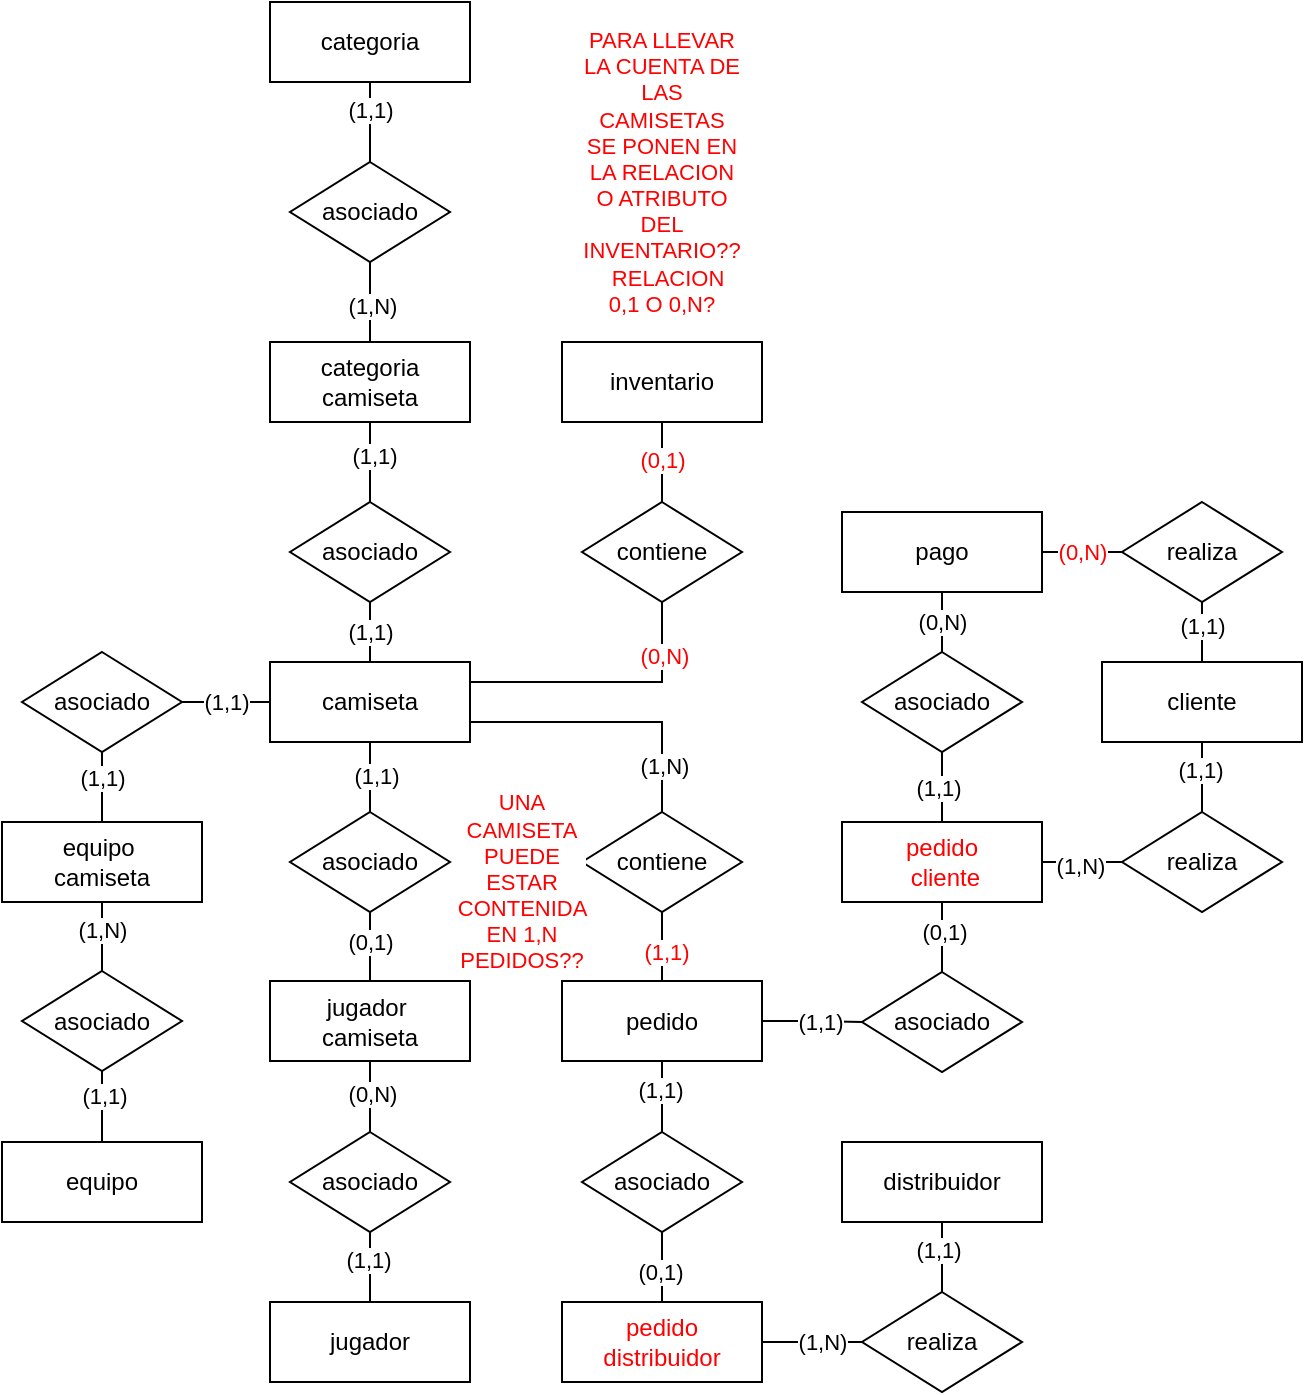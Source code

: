 <mxfile version="24.8.6">
  <diagram name="Page-1" id="rsrH93Blr88NDStMqpAt">
    <mxGraphModel dx="995" dy="664" grid="1" gridSize="10" guides="1" tooltips="1" connect="1" arrows="1" fold="1" page="1" pageScale="1" pageWidth="827" pageHeight="1169" math="0" shadow="0">
      <root>
        <mxCell id="0" />
        <mxCell id="1" parent="0" />
        <mxCell id="StY8_G9ySnWfkp-vJ9iG-33" style="edgeStyle=orthogonalEdgeStyle;rounded=0;orthogonalLoop=1;jettySize=auto;html=1;entryX=0;entryY=0.5;entryDx=0;entryDy=0;endArrow=none;endFill=0;exitX=1;exitY=0.5;exitDx=0;exitDy=0;" edge="1" parent="1" source="StY8_G9ySnWfkp-vJ9iG-79" target="StY8_G9ySnWfkp-vJ9iG-32">
          <mxGeometry relative="1" as="geometry" />
        </mxCell>
        <mxCell id="StY8_G9ySnWfkp-vJ9iG-89" value="(1,1)" style="edgeLabel;html=1;align=center;verticalAlign=middle;resizable=0;points=[];fontFamily=Helvetica;fontSize=11;fontColor=default;labelBackgroundColor=default;" vertex="1" connectable="0" parent="StY8_G9ySnWfkp-vJ9iG-33">
          <mxGeometry x="0.142" relative="1" as="geometry">
            <mxPoint as="offset" />
          </mxGeometry>
        </mxCell>
        <mxCell id="StY8_G9ySnWfkp-vJ9iG-34" style="edgeStyle=orthogonalEdgeStyle;rounded=0;orthogonalLoop=1;jettySize=auto;html=1;exitX=1;exitY=0.75;exitDx=0;exitDy=0;entryX=0.5;entryY=0;entryDx=0;entryDy=0;endArrow=none;endFill=0;" edge="1" parent="1" source="6_lGNWQoFqUdsrkoPATE-1" target="StY8_G9ySnWfkp-vJ9iG-31">
          <mxGeometry relative="1" as="geometry" />
        </mxCell>
        <mxCell id="StY8_G9ySnWfkp-vJ9iG-74" value="(1,N)" style="edgeLabel;html=1;align=center;verticalAlign=middle;resizable=0;points=[];fontFamily=Helvetica;fontSize=11;fontColor=default;labelBackgroundColor=default;" vertex="1" connectable="0" parent="StY8_G9ySnWfkp-vJ9iG-34">
          <mxGeometry x="0.674" y="1" relative="1" as="geometry">
            <mxPoint as="offset" />
          </mxGeometry>
        </mxCell>
        <mxCell id="6_lGNWQoFqUdsrkoPATE-1" value="camiseta" style="whiteSpace=wrap;html=1;align=center;" parent="1" vertex="1">
          <mxGeometry x="364" y="380" width="100" height="40" as="geometry" />
        </mxCell>
        <mxCell id="6_lGNWQoFqUdsrkoPATE-2" value="asociado" style="shape=rhombus;perimeter=rhombusPerimeter;whiteSpace=wrap;html=1;align=center;" parent="1" vertex="1">
          <mxGeometry x="374" y="300" width="80" height="50" as="geometry" />
        </mxCell>
        <mxCell id="StY8_G9ySnWfkp-vJ9iG-1" value="categoria camiseta" style="whiteSpace=wrap;html=1;align=center;" vertex="1" parent="1">
          <mxGeometry x="364" y="220" width="100" height="40" as="geometry" />
        </mxCell>
        <mxCell id="StY8_G9ySnWfkp-vJ9iG-2" value="asociado" style="shape=rhombus;perimeter=rhombusPerimeter;whiteSpace=wrap;html=1;align=center;" vertex="1" parent="1">
          <mxGeometry x="374" y="130" width="80" height="50" as="geometry" />
        </mxCell>
        <mxCell id="StY8_G9ySnWfkp-vJ9iG-3" value="categoria" style="whiteSpace=wrap;html=1;align=center;" vertex="1" parent="1">
          <mxGeometry x="364" y="50" width="100" height="40" as="geometry" />
        </mxCell>
        <mxCell id="StY8_G9ySnWfkp-vJ9iG-4" value="asociado" style="shape=rhombus;perimeter=rhombusPerimeter;whiteSpace=wrap;html=1;align=center;fontColor=#000000;" vertex="1" parent="1">
          <mxGeometry x="240" y="375" width="80" height="50" as="geometry" />
        </mxCell>
        <mxCell id="StY8_G9ySnWfkp-vJ9iG-5" value="equipo&amp;nbsp;&lt;div&gt;camiseta&lt;/div&gt;" style="whiteSpace=wrap;html=1;align=center;fontColor=#000000;" vertex="1" parent="1">
          <mxGeometry x="230" y="460" width="100" height="40" as="geometry" />
        </mxCell>
        <mxCell id="StY8_G9ySnWfkp-vJ9iG-6" value="asociado" style="shape=rhombus;perimeter=rhombusPerimeter;whiteSpace=wrap;html=1;align=center;fontColor=#000000;" vertex="1" parent="1">
          <mxGeometry x="240" y="534.5" width="80" height="50" as="geometry" />
        </mxCell>
        <mxCell id="StY8_G9ySnWfkp-vJ9iG-7" value="equipo" style="whiteSpace=wrap;html=1;align=center;fontColor=#000000;" vertex="1" parent="1">
          <mxGeometry x="230" y="620" width="100" height="40" as="geometry" />
        </mxCell>
        <mxCell id="StY8_G9ySnWfkp-vJ9iG-8" value="(1,1)" style="endArrow=none;html=1;rounded=0;exitX=0.5;exitY=0;exitDx=0;exitDy=0;entryX=0.5;entryY=1;entryDx=0;entryDy=0;" edge="1" parent="1" source="6_lGNWQoFqUdsrkoPATE-1" target="6_lGNWQoFqUdsrkoPATE-2">
          <mxGeometry width="50" height="50" relative="1" as="geometry">
            <mxPoint x="390" y="440" as="sourcePoint" />
            <mxPoint x="440" y="390" as="targetPoint" />
            <mxPoint as="offset" />
          </mxGeometry>
        </mxCell>
        <mxCell id="StY8_G9ySnWfkp-vJ9iG-9" value="" style="endArrow=none;html=1;rounded=0;exitX=0.5;exitY=0;exitDx=0;exitDy=0;entryX=0.5;entryY=1;entryDx=0;entryDy=0;" edge="1" parent="1" source="6_lGNWQoFqUdsrkoPATE-2" target="StY8_G9ySnWfkp-vJ9iG-1">
          <mxGeometry width="50" height="50" relative="1" as="geometry">
            <mxPoint x="424" y="400" as="sourcePoint" />
            <mxPoint x="424" y="360" as="targetPoint" />
          </mxGeometry>
        </mxCell>
        <mxCell id="StY8_G9ySnWfkp-vJ9iG-65" value="(1,1)" style="edgeLabel;html=1;align=center;verticalAlign=middle;resizable=0;points=[];fontFamily=Helvetica;fontSize=11;fontColor=default;labelBackgroundColor=default;" vertex="1" connectable="0" parent="StY8_G9ySnWfkp-vJ9iG-9">
          <mxGeometry x="0.15" y="-2" relative="1" as="geometry">
            <mxPoint as="offset" />
          </mxGeometry>
        </mxCell>
        <mxCell id="StY8_G9ySnWfkp-vJ9iG-10" value="" style="endArrow=none;html=1;rounded=0;exitX=0.5;exitY=1;exitDx=0;exitDy=0;entryX=0.5;entryY=0;entryDx=0;entryDy=0;" edge="1" parent="1" source="StY8_G9ySnWfkp-vJ9iG-2" target="StY8_G9ySnWfkp-vJ9iG-1">
          <mxGeometry width="50" height="50" relative="1" as="geometry">
            <mxPoint x="434" y="410" as="sourcePoint" />
            <mxPoint x="434" y="370" as="targetPoint" />
          </mxGeometry>
        </mxCell>
        <mxCell id="StY8_G9ySnWfkp-vJ9iG-67" value="(1,N)" style="edgeLabel;html=1;align=center;verticalAlign=middle;resizable=0;points=[];fontFamily=Helvetica;fontSize=11;fontColor=default;labelBackgroundColor=default;" vertex="1" connectable="0" parent="StY8_G9ySnWfkp-vJ9iG-10">
          <mxGeometry x="0.1" y="1" relative="1" as="geometry">
            <mxPoint as="offset" />
          </mxGeometry>
        </mxCell>
        <mxCell id="StY8_G9ySnWfkp-vJ9iG-11" value="" style="endArrow=none;html=1;rounded=0;exitX=0.5;exitY=0;exitDx=0;exitDy=0;entryX=0.5;entryY=1;entryDx=0;entryDy=0;" edge="1" parent="1" source="StY8_G9ySnWfkp-vJ9iG-2" target="StY8_G9ySnWfkp-vJ9iG-3">
          <mxGeometry width="50" height="50" relative="1" as="geometry">
            <mxPoint x="444" y="420" as="sourcePoint" />
            <mxPoint x="444" y="380" as="targetPoint" />
          </mxGeometry>
        </mxCell>
        <mxCell id="StY8_G9ySnWfkp-vJ9iG-66" value="(1,1)" style="edgeLabel;html=1;align=center;verticalAlign=middle;resizable=0;points=[];fontFamily=Helvetica;fontSize=11;fontColor=default;labelBackgroundColor=default;" vertex="1" connectable="0" parent="StY8_G9ySnWfkp-vJ9iG-11">
          <mxGeometry x="0.3" relative="1" as="geometry">
            <mxPoint as="offset" />
          </mxGeometry>
        </mxCell>
        <mxCell id="StY8_G9ySnWfkp-vJ9iG-12" value="" style="endArrow=none;html=1;rounded=0;exitX=0;exitY=0.5;exitDx=0;exitDy=0;entryX=1;entryY=0.5;entryDx=0;entryDy=0;" edge="1" parent="1" source="6_lGNWQoFqUdsrkoPATE-1" target="StY8_G9ySnWfkp-vJ9iG-4">
          <mxGeometry width="50" height="50" relative="1" as="geometry">
            <mxPoint x="454" y="420" as="sourcePoint" />
            <mxPoint x="454" y="380" as="targetPoint" />
          </mxGeometry>
        </mxCell>
        <mxCell id="StY8_G9ySnWfkp-vJ9iG-61" value="(1,1)" style="edgeLabel;html=1;align=center;verticalAlign=middle;resizable=0;points=[];fontFamily=Helvetica;fontSize=11;fontColor=#000000;labelBackgroundColor=default;" vertex="1" connectable="0" parent="StY8_G9ySnWfkp-vJ9iG-12">
          <mxGeometry relative="1" as="geometry">
            <mxPoint as="offset" />
          </mxGeometry>
        </mxCell>
        <mxCell id="StY8_G9ySnWfkp-vJ9iG-13" value="" style="endArrow=none;html=1;rounded=0;exitX=0.5;exitY=0;exitDx=0;exitDy=0;entryX=0.5;entryY=1;entryDx=0;entryDy=0;fontColor=#000000;" edge="1" parent="1" source="StY8_G9ySnWfkp-vJ9iG-5" target="StY8_G9ySnWfkp-vJ9iG-4">
          <mxGeometry width="50" height="50" relative="1" as="geometry">
            <mxPoint x="464" y="430" as="sourcePoint" />
            <mxPoint x="464" y="390" as="targetPoint" />
          </mxGeometry>
        </mxCell>
        <mxCell id="StY8_G9ySnWfkp-vJ9iG-62" value="(1,1)" style="edgeLabel;html=1;align=center;verticalAlign=middle;resizable=0;points=[];fontFamily=Helvetica;fontSize=11;fontColor=#000000;labelBackgroundColor=default;" vertex="1" connectable="0" parent="StY8_G9ySnWfkp-vJ9iG-13">
          <mxGeometry x="0.257" relative="1" as="geometry">
            <mxPoint as="offset" />
          </mxGeometry>
        </mxCell>
        <mxCell id="StY8_G9ySnWfkp-vJ9iG-14" value="" style="endArrow=none;html=1;rounded=0;exitX=0.5;exitY=0;exitDx=0;exitDy=0;entryX=0.5;entryY=1;entryDx=0;entryDy=0;fontColor=#000000;" edge="1" parent="1" source="StY8_G9ySnWfkp-vJ9iG-6" target="StY8_G9ySnWfkp-vJ9iG-5">
          <mxGeometry width="50" height="50" relative="1" as="geometry">
            <mxPoint x="474" y="440" as="sourcePoint" />
            <mxPoint x="474" y="400" as="targetPoint" />
          </mxGeometry>
        </mxCell>
        <mxCell id="StY8_G9ySnWfkp-vJ9iG-63" value="(1,N)" style="edgeLabel;html=1;align=center;verticalAlign=middle;resizable=0;points=[];fontFamily=Helvetica;fontSize=11;fontColor=#000000;labelBackgroundColor=default;" vertex="1" connectable="0" parent="StY8_G9ySnWfkp-vJ9iG-14">
          <mxGeometry x="0.246" relative="1" as="geometry">
            <mxPoint y="1" as="offset" />
          </mxGeometry>
        </mxCell>
        <mxCell id="StY8_G9ySnWfkp-vJ9iG-15" value="" style="endArrow=none;html=1;rounded=0;exitX=0.5;exitY=0;exitDx=0;exitDy=0;entryX=0.5;entryY=1;entryDx=0;entryDy=0;fontColor=#000000;" edge="1" parent="1" source="StY8_G9ySnWfkp-vJ9iG-7" target="StY8_G9ySnWfkp-vJ9iG-6">
          <mxGeometry width="50" height="50" relative="1" as="geometry">
            <mxPoint x="484" y="450" as="sourcePoint" />
            <mxPoint x="484" y="410" as="targetPoint" />
          </mxGeometry>
        </mxCell>
        <mxCell id="StY8_G9ySnWfkp-vJ9iG-64" value="(1,1)" style="edgeLabel;html=1;align=center;verticalAlign=middle;resizable=0;points=[];fontFamily=Helvetica;fontSize=11;fontColor=#000000;labelBackgroundColor=default;" vertex="1" connectable="0" parent="StY8_G9ySnWfkp-vJ9iG-15">
          <mxGeometry x="0.296" y="-1" relative="1" as="geometry">
            <mxPoint as="offset" />
          </mxGeometry>
        </mxCell>
        <mxCell id="StY8_G9ySnWfkp-vJ9iG-16" value="asociado" style="shape=rhombus;perimeter=rhombusPerimeter;whiteSpace=wrap;html=1;align=center;" vertex="1" parent="1">
          <mxGeometry x="374" y="455" width="80" height="50" as="geometry" />
        </mxCell>
        <mxCell id="StY8_G9ySnWfkp-vJ9iG-17" value="jugador&amp;nbsp;&lt;div&gt;camiseta&lt;/div&gt;" style="whiteSpace=wrap;html=1;align=center;" vertex="1" parent="1">
          <mxGeometry x="364" y="539.5" width="100" height="40" as="geometry" />
        </mxCell>
        <mxCell id="StY8_G9ySnWfkp-vJ9iG-18" value="asociado" style="shape=rhombus;perimeter=rhombusPerimeter;whiteSpace=wrap;html=1;align=center;" vertex="1" parent="1">
          <mxGeometry x="374" y="615" width="80" height="50" as="geometry" />
        </mxCell>
        <mxCell id="StY8_G9ySnWfkp-vJ9iG-19" value="jugador" style="whiteSpace=wrap;html=1;align=center;" vertex="1" parent="1">
          <mxGeometry x="364" y="700" width="100" height="40" as="geometry" />
        </mxCell>
        <mxCell id="StY8_G9ySnWfkp-vJ9iG-20" value="" style="endArrow=none;html=1;rounded=0;exitX=0.5;exitY=1;exitDx=0;exitDy=0;entryX=0.5;entryY=0;entryDx=0;entryDy=0;" edge="1" parent="1" source="6_lGNWQoFqUdsrkoPATE-1" target="StY8_G9ySnWfkp-vJ9iG-16">
          <mxGeometry width="50" height="50" relative="1" as="geometry">
            <mxPoint x="424" y="300" as="sourcePoint" />
            <mxPoint x="424" y="260" as="targetPoint" />
          </mxGeometry>
        </mxCell>
        <mxCell id="StY8_G9ySnWfkp-vJ9iG-58" value="(1,1)" style="edgeLabel;html=1;align=center;verticalAlign=middle;resizable=0;points=[];fontFamily=Helvetica;fontSize=11;fontColor=default;labelBackgroundColor=default;" vertex="1" connectable="0" parent="StY8_G9ySnWfkp-vJ9iG-20">
          <mxGeometry x="-0.029" y="3" relative="1" as="geometry">
            <mxPoint as="offset" />
          </mxGeometry>
        </mxCell>
        <mxCell id="StY8_G9ySnWfkp-vJ9iG-21" value="" style="endArrow=none;html=1;rounded=0;exitX=0.5;exitY=0;exitDx=0;exitDy=0;entryX=0.5;entryY=1;entryDx=0;entryDy=0;" edge="1" parent="1" source="StY8_G9ySnWfkp-vJ9iG-17" target="StY8_G9ySnWfkp-vJ9iG-16">
          <mxGeometry width="50" height="50" relative="1" as="geometry">
            <mxPoint x="434" y="310" as="sourcePoint" />
            <mxPoint x="434" y="270" as="targetPoint" />
          </mxGeometry>
        </mxCell>
        <mxCell id="StY8_G9ySnWfkp-vJ9iG-57" value="(0,1)" style="edgeLabel;html=1;align=center;verticalAlign=middle;resizable=0;points=[];fontFamily=Helvetica;fontSize=11;fontColor=default;labelBackgroundColor=default;" vertex="1" connectable="0" parent="StY8_G9ySnWfkp-vJ9iG-21">
          <mxGeometry x="0.13" y="-3" relative="1" as="geometry">
            <mxPoint x="-3" as="offset" />
          </mxGeometry>
        </mxCell>
        <mxCell id="StY8_G9ySnWfkp-vJ9iG-22" value="" style="endArrow=none;html=1;rounded=0;exitX=0.5;exitY=1;exitDx=0;exitDy=0;entryX=0.5;entryY=0;entryDx=0;entryDy=0;" edge="1" parent="1" source="StY8_G9ySnWfkp-vJ9iG-17" target="StY8_G9ySnWfkp-vJ9iG-18">
          <mxGeometry width="50" height="50" relative="1" as="geometry">
            <mxPoint x="444" y="320" as="sourcePoint" />
            <mxPoint x="444" y="280" as="targetPoint" />
          </mxGeometry>
        </mxCell>
        <mxCell id="StY8_G9ySnWfkp-vJ9iG-59" value="(0,N)" style="edgeLabel;html=1;align=center;verticalAlign=middle;resizable=0;points=[];fontFamily=Helvetica;fontSize=11;fontColor=default;labelBackgroundColor=default;" vertex="1" connectable="0" parent="StY8_G9ySnWfkp-vJ9iG-22">
          <mxGeometry x="-0.07" y="1" relative="1" as="geometry">
            <mxPoint as="offset" />
          </mxGeometry>
        </mxCell>
        <mxCell id="StY8_G9ySnWfkp-vJ9iG-23" value="" style="endArrow=none;html=1;rounded=0;exitX=0.5;exitY=1;exitDx=0;exitDy=0;entryX=0.5;entryY=0;entryDx=0;entryDy=0;" edge="1" parent="1" source="StY8_G9ySnWfkp-vJ9iG-18" target="StY8_G9ySnWfkp-vJ9iG-19">
          <mxGeometry width="50" height="50" relative="1" as="geometry">
            <mxPoint x="454" y="330" as="sourcePoint" />
            <mxPoint x="454" y="290" as="targetPoint" />
          </mxGeometry>
        </mxCell>
        <mxCell id="StY8_G9ySnWfkp-vJ9iG-60" value="(1,1)" style="edgeLabel;html=1;align=center;verticalAlign=middle;resizable=0;points=[];fontFamily=Helvetica;fontSize=11;fontColor=default;labelBackgroundColor=default;" vertex="1" connectable="0" parent="StY8_G9ySnWfkp-vJ9iG-23">
          <mxGeometry x="-0.2" y="-1" relative="1" as="geometry">
            <mxPoint as="offset" />
          </mxGeometry>
        </mxCell>
        <mxCell id="StY8_G9ySnWfkp-vJ9iG-29" value="" style="edgeStyle=orthogonalEdgeStyle;rounded=0;orthogonalLoop=1;jettySize=auto;html=1;endArrow=none;endFill=0;" edge="1" parent="1" source="StY8_G9ySnWfkp-vJ9iG-24" target="StY8_G9ySnWfkp-vJ9iG-28">
          <mxGeometry relative="1" as="geometry" />
        </mxCell>
        <mxCell id="StY8_G9ySnWfkp-vJ9iG-69" value="(0,1)" style="edgeLabel;html=1;align=center;verticalAlign=middle;resizable=0;points=[];fontFamily=Helvetica;fontSize=11;fontColor=#FF0000;labelBackgroundColor=default;" vertex="1" connectable="0" parent="StY8_G9ySnWfkp-vJ9iG-29">
          <mxGeometry x="0.05" relative="1" as="geometry">
            <mxPoint as="offset" />
          </mxGeometry>
        </mxCell>
        <mxCell id="StY8_G9ySnWfkp-vJ9iG-24" value="contiene" style="shape=rhombus;perimeter=rhombusPerimeter;whiteSpace=wrap;html=1;align=center;" vertex="1" parent="1">
          <mxGeometry x="520" y="300" width="80" height="50" as="geometry" />
        </mxCell>
        <mxCell id="StY8_G9ySnWfkp-vJ9iG-25" value="" style="endArrow=none;html=1;rounded=0;exitX=1;exitY=0.25;exitDx=0;exitDy=0;entryX=0.5;entryY=1;entryDx=0;entryDy=0;" edge="1" parent="1" source="6_lGNWQoFqUdsrkoPATE-1" target="StY8_G9ySnWfkp-vJ9iG-24">
          <mxGeometry width="50" height="50" relative="1" as="geometry">
            <mxPoint x="424" y="390" as="sourcePoint" />
            <mxPoint x="520" y="400" as="targetPoint" />
            <Array as="points">
              <mxPoint x="560" y="390" />
            </Array>
          </mxGeometry>
        </mxCell>
        <mxCell id="StY8_G9ySnWfkp-vJ9iG-68" value="(0,N)" style="edgeLabel;html=1;align=center;verticalAlign=middle;resizable=0;points=[];fontFamily=Helvetica;fontSize=11;fontColor=#FF0000;labelBackgroundColor=default;" vertex="1" connectable="0" parent="StY8_G9ySnWfkp-vJ9iG-25">
          <mxGeometry x="0.603" y="-1" relative="1" as="geometry">
            <mxPoint as="offset" />
          </mxGeometry>
        </mxCell>
        <mxCell id="StY8_G9ySnWfkp-vJ9iG-28" value="inventario" style="whiteSpace=wrap;html=1;align=center;" vertex="1" parent="1">
          <mxGeometry x="510" y="220" width="100" height="40" as="geometry" />
        </mxCell>
        <mxCell id="StY8_G9ySnWfkp-vJ9iG-36" style="edgeStyle=orthogonalEdgeStyle;rounded=0;orthogonalLoop=1;jettySize=auto;html=1;entryX=0.5;entryY=0;entryDx=0;entryDy=0;endArrow=none;endFill=0;exitX=0.5;exitY=1;exitDx=0;exitDy=0;" edge="1" parent="1" source="StY8_G9ySnWfkp-vJ9iG-82" target="StY8_G9ySnWfkp-vJ9iG-35">
          <mxGeometry relative="1" as="geometry">
            <mxPoint x="790" y="630.5" as="sourcePoint" />
          </mxGeometry>
        </mxCell>
        <mxCell id="StY8_G9ySnWfkp-vJ9iG-75" value="&lt;font color=&quot;#000000&quot;&gt;(0,1)&lt;/font&gt;" style="edgeLabel;html=1;align=center;verticalAlign=middle;resizable=0;points=[];fontFamily=Helvetica;fontSize=11;fontColor=#FF0000;labelBackgroundColor=default;" vertex="1" connectable="0" parent="StY8_G9ySnWfkp-vJ9iG-36">
          <mxGeometry x="0.143" y="-1" relative="1" as="geometry">
            <mxPoint as="offset" />
          </mxGeometry>
        </mxCell>
        <mxCell id="StY8_G9ySnWfkp-vJ9iG-80" style="edgeStyle=orthogonalEdgeStyle;shape=connector;rounded=0;orthogonalLoop=1;jettySize=auto;html=1;entryX=0.5;entryY=0;entryDx=0;entryDy=0;strokeColor=default;align=center;verticalAlign=middle;fontFamily=Helvetica;fontSize=11;fontColor=default;labelBackgroundColor=default;endArrow=none;endFill=0;" edge="1" parent="1" source="StY8_G9ySnWfkp-vJ9iG-31" target="StY8_G9ySnWfkp-vJ9iG-79">
          <mxGeometry relative="1" as="geometry" />
        </mxCell>
        <mxCell id="StY8_G9ySnWfkp-vJ9iG-81" value="(1,1)" style="edgeLabel;html=1;align=center;verticalAlign=middle;resizable=0;points=[];fontFamily=Helvetica;fontSize=11;fontColor=#FF0000;labelBackgroundColor=default;" vertex="1" connectable="0" parent="StY8_G9ySnWfkp-vJ9iG-80">
          <mxGeometry x="0.363" y="2" relative="1" as="geometry">
            <mxPoint as="offset" />
          </mxGeometry>
        </mxCell>
        <mxCell id="StY8_G9ySnWfkp-vJ9iG-31" value="contiene" style="shape=rhombus;perimeter=rhombusPerimeter;whiteSpace=wrap;html=1;align=center;" vertex="1" parent="1">
          <mxGeometry x="520" y="455" width="80" height="50" as="geometry" />
        </mxCell>
        <mxCell id="StY8_G9ySnWfkp-vJ9iG-44" value="" style="edgeStyle=orthogonalEdgeStyle;shape=connector;rounded=0;orthogonalLoop=1;jettySize=auto;html=1;strokeColor=default;align=center;verticalAlign=middle;fontFamily=Helvetica;fontSize=11;fontColor=default;labelBackgroundColor=default;endArrow=none;endFill=0;" edge="1" parent="1" source="StY8_G9ySnWfkp-vJ9iG-32" target="StY8_G9ySnWfkp-vJ9iG-43">
          <mxGeometry relative="1" as="geometry" />
        </mxCell>
        <mxCell id="StY8_G9ySnWfkp-vJ9iG-88" value="(0,1)" style="edgeLabel;html=1;align=center;verticalAlign=middle;resizable=0;points=[];fontFamily=Helvetica;fontSize=11;fontColor=default;labelBackgroundColor=default;" vertex="1" connectable="0" parent="StY8_G9ySnWfkp-vJ9iG-44">
          <mxGeometry x="0.363" y="-1" relative="1" as="geometry">
            <mxPoint as="offset" />
          </mxGeometry>
        </mxCell>
        <mxCell id="StY8_G9ySnWfkp-vJ9iG-32" value="asociado" style="shape=rhombus;perimeter=rhombusPerimeter;whiteSpace=wrap;html=1;align=center;" vertex="1" parent="1">
          <mxGeometry x="660" y="535" width="80" height="50" as="geometry" />
        </mxCell>
        <mxCell id="StY8_G9ySnWfkp-vJ9iG-38" style="edgeStyle=orthogonalEdgeStyle;rounded=0;orthogonalLoop=1;jettySize=auto;html=1;entryX=0;entryY=0.5;entryDx=0;entryDy=0;endArrow=none;endFill=0;" edge="1" parent="1" source="StY8_G9ySnWfkp-vJ9iG-35" target="StY8_G9ySnWfkp-vJ9iG-37">
          <mxGeometry relative="1" as="geometry" />
        </mxCell>
        <mxCell id="StY8_G9ySnWfkp-vJ9iG-77" value="(1,N)" style="edgeLabel;html=1;align=center;verticalAlign=middle;resizable=0;points=[];fontFamily=Helvetica;fontSize=11;fontColor=default;labelBackgroundColor=default;" vertex="1" connectable="0" parent="StY8_G9ySnWfkp-vJ9iG-38">
          <mxGeometry x="0.191" y="1" relative="1" as="geometry">
            <mxPoint y="1" as="offset" />
          </mxGeometry>
        </mxCell>
        <mxCell id="StY8_G9ySnWfkp-vJ9iG-35" value="pedido distribuidor" style="whiteSpace=wrap;html=1;align=center;fontColor=#FF0000;" vertex="1" parent="1">
          <mxGeometry x="510" y="700" width="100" height="40" as="geometry" />
        </mxCell>
        <mxCell id="StY8_G9ySnWfkp-vJ9iG-40" style="edgeStyle=orthogonalEdgeStyle;rounded=0;orthogonalLoop=1;jettySize=auto;html=1;entryX=0.5;entryY=1;entryDx=0;entryDy=0;endArrow=none;endFill=0;" edge="1" parent="1" source="StY8_G9ySnWfkp-vJ9iG-37" target="StY8_G9ySnWfkp-vJ9iG-39">
          <mxGeometry relative="1" as="geometry" />
        </mxCell>
        <mxCell id="StY8_G9ySnWfkp-vJ9iG-78" value="(1,1)" style="edgeLabel;html=1;align=center;verticalAlign=middle;resizable=0;points=[];fontFamily=Helvetica;fontSize=11;fontColor=default;labelBackgroundColor=default;" vertex="1" connectable="0" parent="StY8_G9ySnWfkp-vJ9iG-40">
          <mxGeometry x="0.378" y="2" relative="1" as="geometry">
            <mxPoint as="offset" />
          </mxGeometry>
        </mxCell>
        <mxCell id="StY8_G9ySnWfkp-vJ9iG-37" value="realiza" style="shape=rhombus;perimeter=rhombusPerimeter;whiteSpace=wrap;html=1;align=center;" vertex="1" parent="1">
          <mxGeometry x="660" y="695" width="80" height="50" as="geometry" />
        </mxCell>
        <mxCell id="StY8_G9ySnWfkp-vJ9iG-39" value="distribuidor" style="whiteSpace=wrap;html=1;align=center;" vertex="1" parent="1">
          <mxGeometry x="650" y="620" width="100" height="40" as="geometry" />
        </mxCell>
        <mxCell id="StY8_G9ySnWfkp-vJ9iG-46" style="edgeStyle=orthogonalEdgeStyle;shape=connector;rounded=0;orthogonalLoop=1;jettySize=auto;html=1;entryX=0.5;entryY=1;entryDx=0;entryDy=0;strokeColor=default;align=center;verticalAlign=middle;fontFamily=Helvetica;fontSize=11;fontColor=default;labelBackgroundColor=default;endArrow=none;endFill=0;" edge="1" parent="1" source="StY8_G9ySnWfkp-vJ9iG-43" target="StY8_G9ySnWfkp-vJ9iG-45">
          <mxGeometry relative="1" as="geometry" />
        </mxCell>
        <mxCell id="StY8_G9ySnWfkp-vJ9iG-93" value="(1,1)" style="edgeLabel;html=1;align=center;verticalAlign=middle;resizable=0;points=[];fontFamily=Helvetica;fontSize=11;fontColor=default;labelBackgroundColor=default;" vertex="1" connectable="0" parent="StY8_G9ySnWfkp-vJ9iG-46">
          <mxGeometry x="0.007" y="-2" relative="1" as="geometry">
            <mxPoint as="offset" />
          </mxGeometry>
        </mxCell>
        <mxCell id="StY8_G9ySnWfkp-vJ9iG-43" value="pedido&lt;div&gt;&amp;nbsp;cliente&lt;/div&gt;" style="whiteSpace=wrap;html=1;align=center;fontColor=#FF0000;" vertex="1" parent="1">
          <mxGeometry x="650" y="460" width="100" height="40" as="geometry" />
        </mxCell>
        <mxCell id="StY8_G9ySnWfkp-vJ9iG-48" value="(0,N)" style="edgeStyle=orthogonalEdgeStyle;shape=connector;rounded=0;orthogonalLoop=1;jettySize=auto;html=1;strokeColor=default;align=center;verticalAlign=middle;fontFamily=Helvetica;fontSize=11;fontColor=default;labelBackgroundColor=default;endArrow=none;endFill=0;" edge="1" parent="1" source="StY8_G9ySnWfkp-vJ9iG-45" target="StY8_G9ySnWfkp-vJ9iG-47">
          <mxGeometry relative="1" as="geometry" />
        </mxCell>
        <mxCell id="StY8_G9ySnWfkp-vJ9iG-45" value="asociado" style="shape=rhombus;perimeter=rhombusPerimeter;whiteSpace=wrap;html=1;align=center;" vertex="1" parent="1">
          <mxGeometry x="660" y="375" width="80" height="50" as="geometry" />
        </mxCell>
        <mxCell id="StY8_G9ySnWfkp-vJ9iG-51" value="&lt;font color=&quot;#ff0000&quot;&gt;(0,N)&lt;/font&gt;" style="edgeStyle=orthogonalEdgeStyle;shape=connector;rounded=0;orthogonalLoop=1;jettySize=auto;html=1;strokeColor=default;align=center;verticalAlign=middle;fontFamily=Helvetica;fontSize=11;fontColor=default;labelBackgroundColor=default;endArrow=none;endFill=0;entryX=0;entryY=0.5;entryDx=0;entryDy=0;" edge="1" parent="1" source="StY8_G9ySnWfkp-vJ9iG-47" target="StY8_G9ySnWfkp-vJ9iG-49">
          <mxGeometry relative="1" as="geometry">
            <mxPoint as="offset" />
          </mxGeometry>
        </mxCell>
        <mxCell id="StY8_G9ySnWfkp-vJ9iG-47" value="pago" style="whiteSpace=wrap;html=1;align=center;" vertex="1" parent="1">
          <mxGeometry x="650" y="305" width="100" height="40" as="geometry" />
        </mxCell>
        <mxCell id="StY8_G9ySnWfkp-vJ9iG-54" value="" style="edgeStyle=orthogonalEdgeStyle;shape=connector;rounded=0;orthogonalLoop=1;jettySize=auto;html=1;strokeColor=default;align=center;verticalAlign=middle;fontFamily=Helvetica;fontSize=11;fontColor=default;labelBackgroundColor=default;endArrow=none;endFill=0;" edge="1" parent="1" source="StY8_G9ySnWfkp-vJ9iG-49" target="StY8_G9ySnWfkp-vJ9iG-52">
          <mxGeometry relative="1" as="geometry" />
        </mxCell>
        <mxCell id="StY8_G9ySnWfkp-vJ9iG-92" value="(1,1)" style="edgeLabel;html=1;align=center;verticalAlign=middle;resizable=0;points=[];fontFamily=Helvetica;fontSize=11;fontColor=default;labelBackgroundColor=default;" vertex="1" connectable="0" parent="StY8_G9ySnWfkp-vJ9iG-54">
          <mxGeometry x="0.273" relative="1" as="geometry">
            <mxPoint as="offset" />
          </mxGeometry>
        </mxCell>
        <mxCell id="StY8_G9ySnWfkp-vJ9iG-49" value="realiza" style="shape=rhombus;perimeter=rhombusPerimeter;whiteSpace=wrap;html=1;align=center;" vertex="1" parent="1">
          <mxGeometry x="790" y="300" width="80" height="50" as="geometry" />
        </mxCell>
        <mxCell id="StY8_G9ySnWfkp-vJ9iG-55" value="" style="edgeStyle=orthogonalEdgeStyle;shape=connector;rounded=0;orthogonalLoop=1;jettySize=auto;html=1;strokeColor=default;align=center;verticalAlign=middle;fontFamily=Helvetica;fontSize=11;fontColor=default;labelBackgroundColor=default;endArrow=none;endFill=0;" edge="1" parent="1" source="StY8_G9ySnWfkp-vJ9iG-52" target="StY8_G9ySnWfkp-vJ9iG-53">
          <mxGeometry relative="1" as="geometry" />
        </mxCell>
        <mxCell id="StY8_G9ySnWfkp-vJ9iG-91" value="(1,1)" style="edgeLabel;html=1;align=center;verticalAlign=middle;resizable=0;points=[];fontFamily=Helvetica;fontSize=11;fontColor=default;labelBackgroundColor=default;" vertex="1" connectable="0" parent="StY8_G9ySnWfkp-vJ9iG-55">
          <mxGeometry x="-0.4" y="-1" relative="1" as="geometry">
            <mxPoint as="offset" />
          </mxGeometry>
        </mxCell>
        <mxCell id="StY8_G9ySnWfkp-vJ9iG-52" value="cliente" style="whiteSpace=wrap;html=1;align=center;" vertex="1" parent="1">
          <mxGeometry x="780" y="380" width="100" height="40" as="geometry" />
        </mxCell>
        <mxCell id="StY8_G9ySnWfkp-vJ9iG-56" value="" style="edgeStyle=orthogonalEdgeStyle;shape=connector;rounded=0;orthogonalLoop=1;jettySize=auto;html=1;strokeColor=default;align=center;verticalAlign=middle;fontFamily=Helvetica;fontSize=11;fontColor=default;labelBackgroundColor=default;endArrow=none;endFill=0;" edge="1" parent="1" source="StY8_G9ySnWfkp-vJ9iG-53" target="StY8_G9ySnWfkp-vJ9iG-43">
          <mxGeometry relative="1" as="geometry" />
        </mxCell>
        <mxCell id="StY8_G9ySnWfkp-vJ9iG-90" value="(1,N)" style="edgeLabel;html=1;align=center;verticalAlign=middle;resizable=0;points=[];fontFamily=Helvetica;fontSize=11;fontColor=default;labelBackgroundColor=default;" vertex="1" connectable="0" parent="StY8_G9ySnWfkp-vJ9iG-56">
          <mxGeometry x="0.042" y="2" relative="1" as="geometry">
            <mxPoint as="offset" />
          </mxGeometry>
        </mxCell>
        <mxCell id="StY8_G9ySnWfkp-vJ9iG-53" value="realiza" style="shape=rhombus;perimeter=rhombusPerimeter;whiteSpace=wrap;html=1;align=center;" vertex="1" parent="1">
          <mxGeometry x="790" y="455" width="80" height="50" as="geometry" />
        </mxCell>
        <mxCell id="StY8_G9ySnWfkp-vJ9iG-72" value="&lt;font color=&quot;#ff0000&quot;&gt;PARA LLEVAR LA CUENTA DE LAS CAMISETAS SE PONEN EN LA RELACION O ATRIBUTO DEL INVENTARIO??&lt;/font&gt;&lt;div&gt;&lt;font color=&quot;#ff0000&quot;&gt;&amp;nbsp;&amp;nbsp;RELACION 0,1 O 0,N?&lt;/font&gt;&lt;/div&gt;" style="text;html=1;align=center;verticalAlign=middle;whiteSpace=wrap;rounded=0;fontFamily=Helvetica;fontSize=11;fontColor=default;labelBackgroundColor=default;" vertex="1" parent="1">
          <mxGeometry x="530" y="120" width="60" height="30" as="geometry" />
        </mxCell>
        <mxCell id="StY8_G9ySnWfkp-vJ9iG-76" value="UNA CAMISETA PUEDE ESTAR CONTENIDA EN 1,N PEDIDOS??" style="text;html=1;align=center;verticalAlign=middle;whiteSpace=wrap;rounded=0;fontFamily=Helvetica;fontSize=11;fontColor=#FF0000;labelBackgroundColor=default;" vertex="1" parent="1">
          <mxGeometry x="470" y="490" width="40" as="geometry" />
        </mxCell>
        <mxCell id="StY8_G9ySnWfkp-vJ9iG-79" value="pedido&lt;div&gt;&lt;/div&gt;" style="whiteSpace=wrap;html=1;align=center;" vertex="1" parent="1">
          <mxGeometry x="510" y="539.5" width="100" height="40" as="geometry" />
        </mxCell>
        <mxCell id="StY8_G9ySnWfkp-vJ9iG-83" value="" style="edgeStyle=orthogonalEdgeStyle;shape=connector;rounded=0;orthogonalLoop=1;jettySize=auto;html=1;strokeColor=default;align=center;verticalAlign=middle;fontFamily=Helvetica;fontSize=11;fontColor=default;labelBackgroundColor=default;endArrow=none;endFill=0;" edge="1" parent="1" source="StY8_G9ySnWfkp-vJ9iG-82" target="StY8_G9ySnWfkp-vJ9iG-79">
          <mxGeometry relative="1" as="geometry" />
        </mxCell>
        <mxCell id="StY8_G9ySnWfkp-vJ9iG-86" value="(1,1)" style="edgeLabel;html=1;align=center;verticalAlign=middle;resizable=0;points=[];fontFamily=Helvetica;fontSize=11;fontColor=default;labelBackgroundColor=default;" vertex="1" connectable="0" parent="StY8_G9ySnWfkp-vJ9iG-83">
          <mxGeometry x="0.371" y="1" relative="1" as="geometry">
            <mxPoint as="offset" />
          </mxGeometry>
        </mxCell>
        <mxCell id="StY8_G9ySnWfkp-vJ9iG-82" value="asociado" style="shape=rhombus;perimeter=rhombusPerimeter;whiteSpace=wrap;html=1;align=center;" vertex="1" parent="1">
          <mxGeometry x="520" y="615" width="80" height="50" as="geometry" />
        </mxCell>
      </root>
    </mxGraphModel>
  </diagram>
</mxfile>
